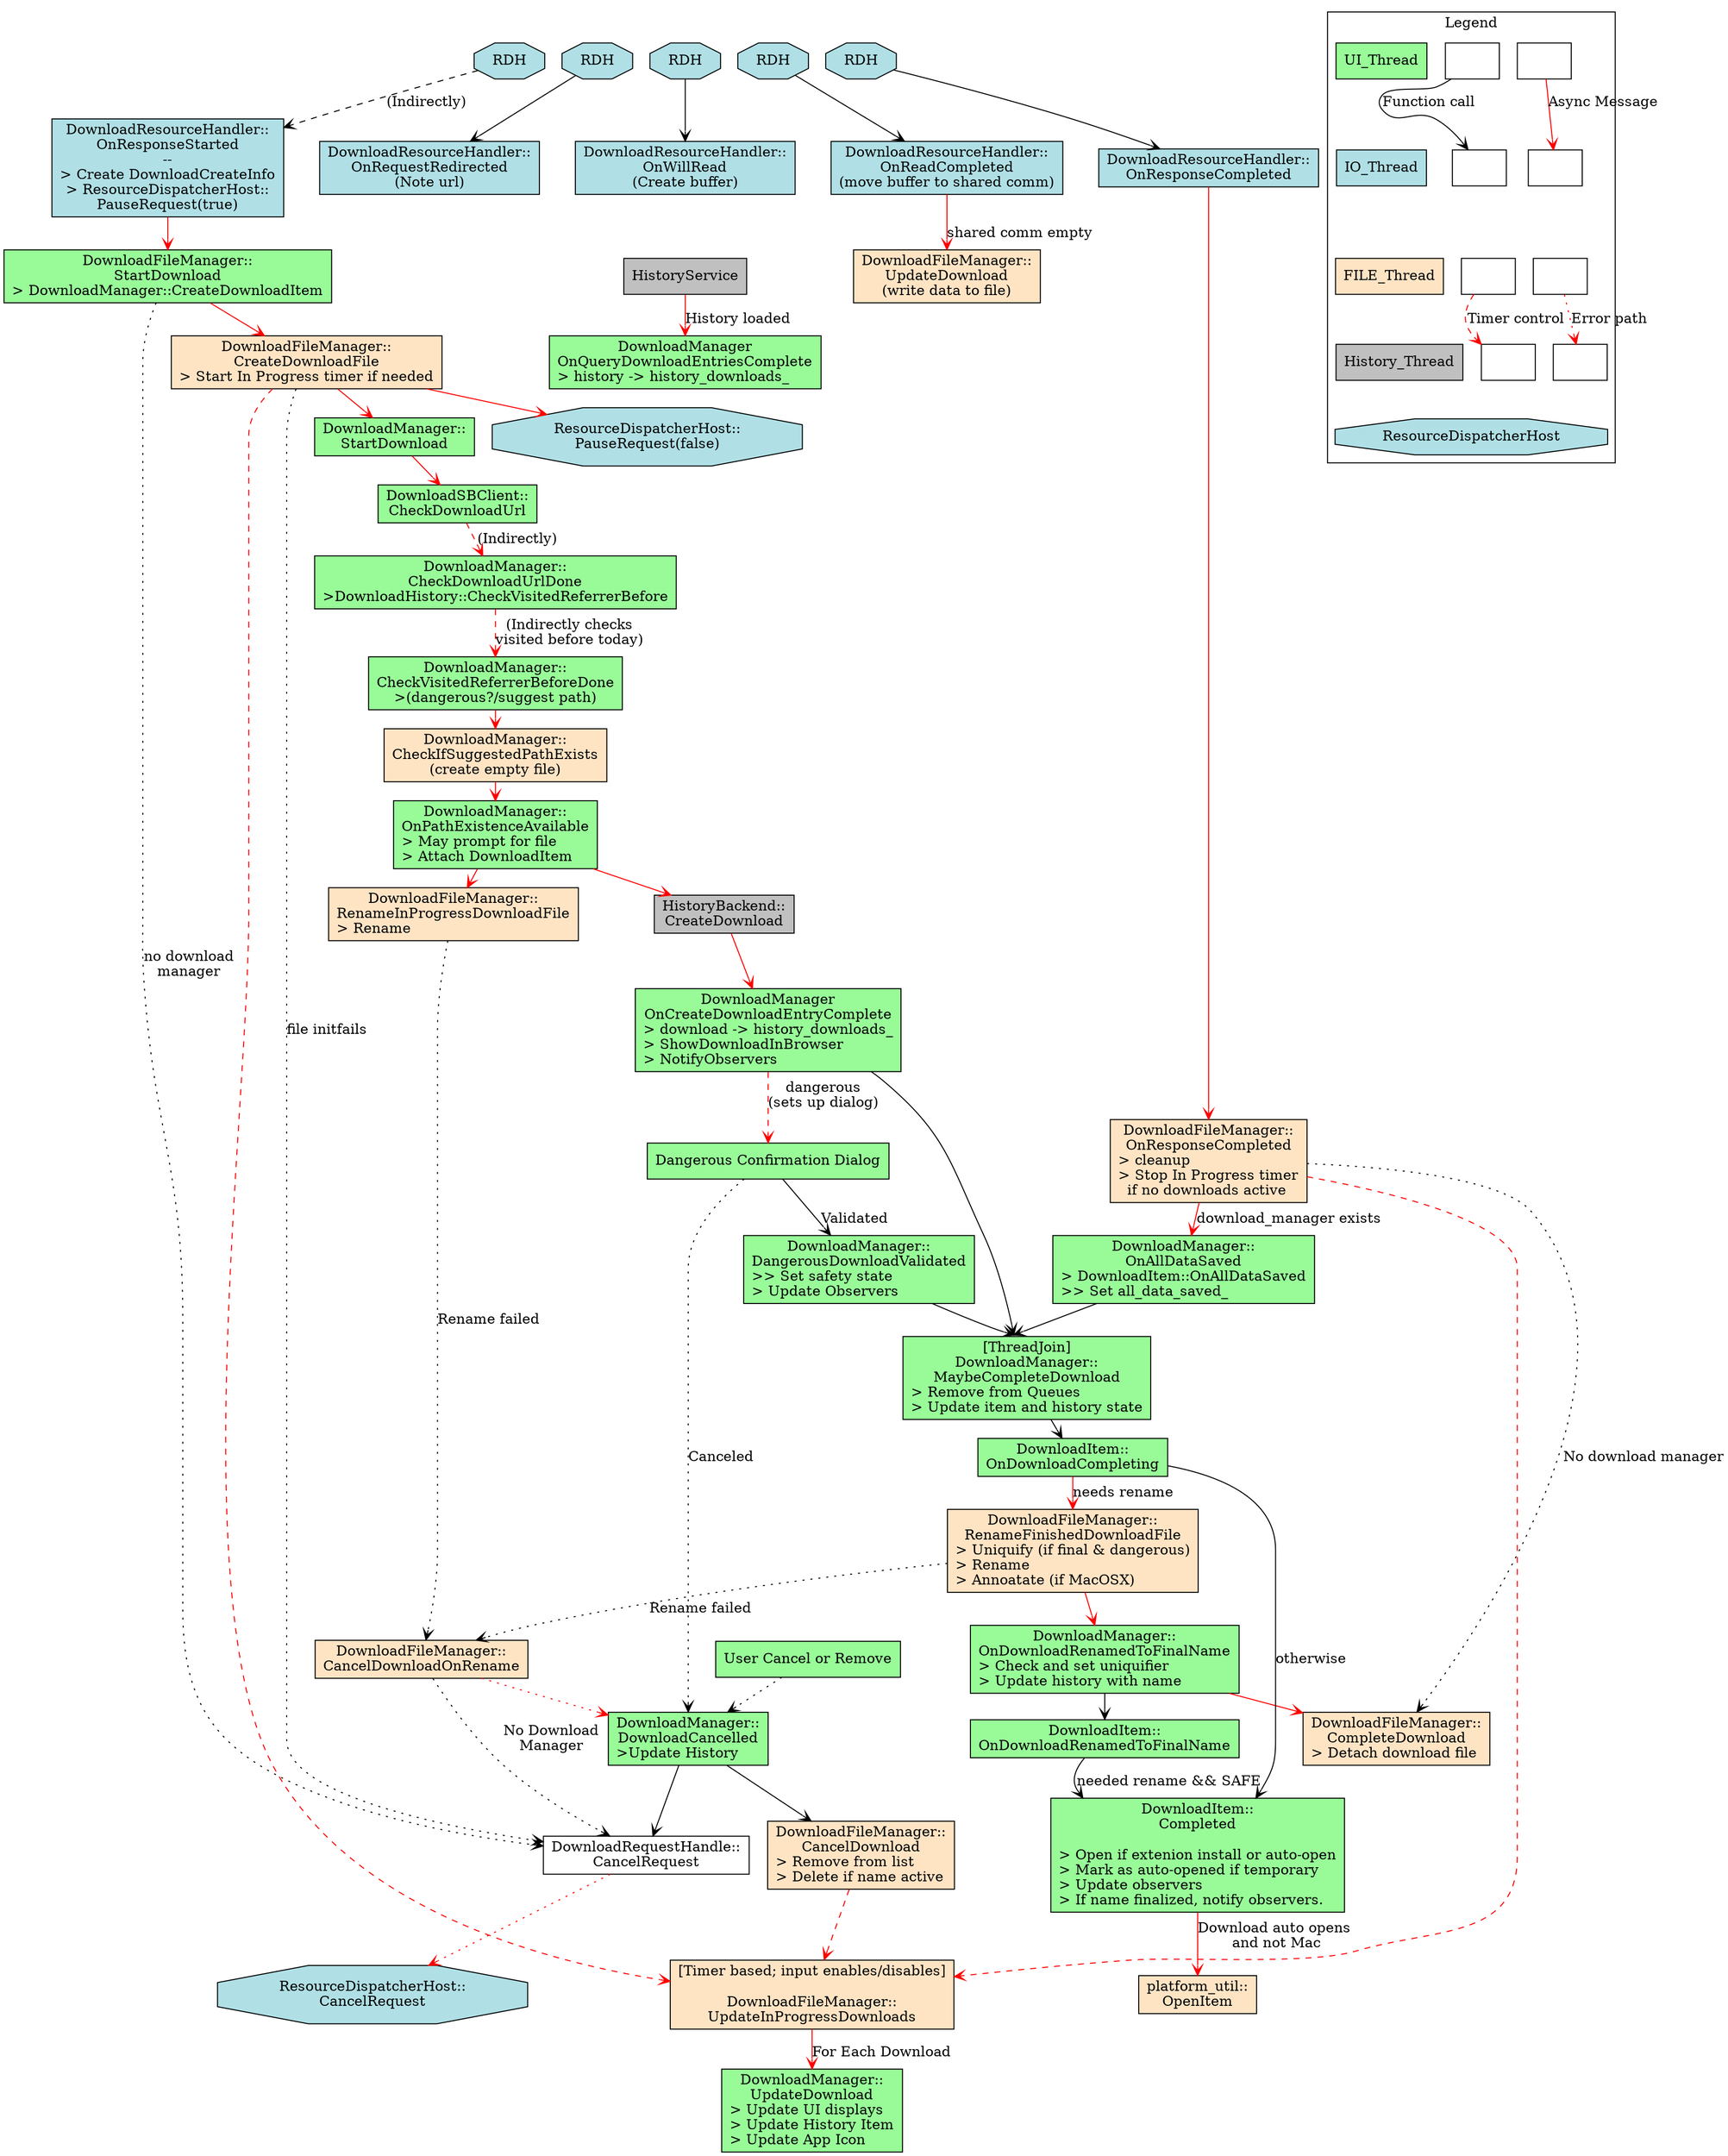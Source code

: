 // -*- backup-by-copying: t -*- 

digraph Download_Startup {
  ranksep=0.25;
  node [shape=box,style=filled];
  edge [arrowhead="vee",color=red];

  // Node naming convention:
  //	* Named by initial routine executed in box.
  // 	* That routine is named by <classabbrev>_<routinename>
  //	* Class abbreivations are:
  //		* RDH: ResourceDispatcherHost
  //		* DRH: DownloadResourceHandler
  //		* DFM: DownloadFileManager
  //		* DM: DownloadManager
  //		* HB: HistoryBackend
  //		* DI: DownloadItem
  //		* du: download_util::

  node [shape=octagon,fillcolor=powderblue];
  subgraph cluster_RDHTriggers {
    rank=same;
    color=invis;
    node [label="RDH"];
    RDH_OnResponseStarted;
    RDH_OnRequestRedirected;
    RDH_OnWillRead;
    RDH_OnReadCompleted;
    RDH_OnResponseCompleted;
  };
  RDH_CancelRequest [label="ResourceDispatcherHost::\nCancelRequest"];

  node [shape=box];

  node [fillcolor=powderblue];		// Other IO thread stuff.
  DRH_OnResponseStarted [label="DownloadResourceHandler::\nOnResponseStarted\n--\n> Create DownloadCreateInfo\n> ResourceDispatcherHost::\nPauseRequest(true)"];
  DRH_OnWillRead [style=filled, fillcolor=powderblue, label="DownloadResourceHandler::\nOnWillRead\n(Create buffer)"];
  DRH_OnRequestRedirected [label="DownloadResourceHandler::\nOnRequestRedirected\n(Note url)"];
  DRH_OnReadCompleted [label="DownloadResourceHandler::\nOnReadCompleted\n(move buffer to shared comm)"];
  DRH_OnResponseCompleted [label="DownloadResourceHandler::\nOnResponseCompleted"];

  RDH_PauseRequest [fillcolor=powderblue,style=filled, label="ResourceDispatcherHost::\nPauseRequest(false)",shape=octagon];

  node [fillcolor=palegreen];		// UI Thread
  DM_OnQueryDownloadEntriesComplete [label="DownloadManager\nOnQueryDownloadEntriesComplete\n> history -> history_downloads_\l"];
  DFM_StartDownload [label="DownloadFileManager::\nStartDownload\n> DownloadManager::CreateDownloadItem\l"];
  DM_UpdateDownload [label="DownloadManager::\nUpdateDownload\n> Update UI displays\l> Update History Item\l> Update App Icon\l"];
  DM_StartDownload [label="DownloadManager::\nStartDownload\n"];
  DM_OnPathExistenceAvailable [label="DownloadManager::\nOnPathExistenceAvailable\n> May prompt for file\l> Attach DownloadItem\l"];
  DM_OnDownloadRenamedToFinalName [label="DownloadManager::\nOnDownloadRenamedToFinalName\n> Check and set uniquifier\l> Update history with name\l"];
  DM_DownloadCancelled [label="DownloadManager::\nDownloadCancelled\n>Update History\l"];
  DI_OnDownloadRenamedToFinalName [label="DownloadItem::\nOnDownloadRenamedToFinalName"];
  DM_OnAllDataSaved [label="DownloadManager::\nOnAllDataSaved\n> DownloadItem::OnAllDataSaved\l>> Set all_data_saved_\l"];
  DM_MaybeCompleteDownload [label="[ThreadJoin]\nDownloadManager::\nMaybeCompleteDownload\n> Remove from Queues\l> Update item and history state\l"];
  DI_OnDownloadCompleting [label="DownloadItem::\nOnDownloadCompleting"];
  User_Cancel [label="User Cancel or Remove"];
  DI_Completed [label="DownloadItem::\nCompleted\n\n> Open if extenion install or auto-open\l> Mark as auto-opened if temporary\l> Update observers\l> If name finalized, notify observers.\l"];
  DM_OnCreateDownloadEntryComplete [label="DownloadManager\nOnCreateDownloadEntryComplete\n> download -> history_downloads_\l> ShowDownloadInBrowser\l> NotifyObservers\l"];
  DM_DangerousDownloadValidated [label="DownloadManager::\nDangerousDownloadValidated\n>> Set safety state\l> Update Observers\l"];
  DangerousConfirmationDialog [label="Dangerous Confirmation Dialog"];
  DSBC_CheckDownloadUrl [label="DownloadSBClient::\nCheckDownloadUrl"];
  DM_CheckDownloadUrlDone [label="DownloadManager::\nCheckDownloadUrlDone\n>DownloadHistory::CheckVisitedReferrerBefore"];

  DM_CheckVisitedReferrerBeforeDone [label="DownloadManager::\nCheckVisitedReferrerBeforeDone\n>(dangerous?/suggest path)"];

  node [fillcolor=grey];	   // History/database thread
  HistoryService [label="HistoryService"];
  HistoryBackend_CreateDownload [fillcolor=grey,label="HistoryBackend::\nCreateDownload"];
  
  node [fillcolor=bisque];	// FILE Thread
  DFM_CreateDownloadFile [label="DownloadFileManager::\nCreateDownloadFile\n> Start In Progress timer if needed\l"];
  DFM_UpdateInProgressDownloads [label="[Timer based; input enables/disables]\n\nDownloadFileManager::\nUpdateInProgressDownloads"];
  DM_CheckIfSuggestedPathExists [label="DownloadManager::\nCheckIfSuggestedPathExists\n(create empty file)"];
  DFM_UpdateDownload [label="DownloadFileManager::\nUpdateDownload\n(write data to file)"];
  DFM_OnResponseCompleted [label="DownloadFileManager::\nOnResponseCompleted\n> cleanup\l> Stop In Progress timer\l  if no downloads active\l"];
  DFM_CancelDownload [label="DownloadFileManager::\nCancelDownload\n> Remove from list\l> Delete if name active\l"];
  OpenItem [label="platform_util::\nOpenItem"];
  DFM_RenameInProgressDownloadFile [label="DownloadFileManager::\nRenameInProgressDownloadFile\n> Rename\l"];
  DFM_RenameFinishedDownloadFile [label="DownloadFileManager::\nRenameFinishedDownloadFile\n> Uniquify (if final & dangerous)\l> Rename\l> Annoatate (if MacOSX)\l"];
  DFM_CancelDownloadOnRename [label="DownloadFileManager::\nCancelDownloadOnRename\n"];
  DFM_CompleteDownload [label="DownloadFileManager::\nCompleteDownload\n> Detach download file\l"];

  node [fillcolor=white];
  DRH_CancelRequest [label="DownloadRequestHandle::\nCancelRequest"];

  // Relationships

  // Function calls
  edge [color=black];

  // 	ResourceDispatcherHost to DownloadResourceHandler
  RDH_OnResponseStarted -> DRH_OnResponseStarted [label="(Indirectly)",style=dashed];
  RDH_OnRequestRedirected -> DRH_OnRequestRedirected;
  RDH_OnWillRead -> DRH_OnWillRead;
  RDH_OnReadCompleted -> DRH_OnReadCompleted;
  RDH_OnResponseCompleted -> DRH_OnResponseCompleted;

  // Different thread pathways.
  edge [color=red];   // Will have some function calls.

  // 	Initialilization path
  DRH_OnResponseStarted -> DFM_StartDownload;
  DFM_StartDownload -> DFM_CreateDownloadFile;
  DFM_CreateDownloadFile -> DM_StartDownload;
  DM_StartDownload -> DSBC_CheckDownloadUrl;
  DSBC_CheckDownloadUrl -> DM_CheckDownloadUrlDone [label="(Indirectly)",style=dashed];
  DM_CheckDownloadUrlDone -> DM_CheckVisitedReferrerBeforeDone [label="(Indirectly checks\nvisited before today)",style=dashed];
  DM_CheckVisitedReferrerBeforeDone -> DM_CheckIfSuggestedPathExists;
  DM_CheckIfSuggestedPathExists -> DM_OnPathExistenceAvailable;
  DM_OnPathExistenceAvailable -> HistoryBackend_CreateDownload -> DM_OnCreateDownloadEntryComplete;
  DM_OnCreateDownloadEntryComplete -> DM_MaybeCompleteDownload [color=black,samehead="join"];
  DM_OnCreateDownloadEntryComplete -> DangerousConfirmationDialog [style=dashed, label="dangerous\n(sets up dialog)"];
  DFM_CreateDownloadFile -> RDH_PauseRequest;

  // 	Completion path
  DRH_OnResponseCompleted -> DFM_OnResponseCompleted;
  DFM_OnResponseCompleted -> DM_OnAllDataSaved [label="download_manager exists"];
  DM_OnAllDataSaved -> DM_MaybeCompleteDownload [color=black,samehead="join"];


  //	Read path
  DRH_OnReadCompleted -> DFM_UpdateDownload [label="shared comm empty"];
  
  // 	Intermediate/final file renaming
  DM_OnPathExistenceAvailable -> DFM_RenameInProgressDownloadFile;
  
  //	Safe download completion path
  DM_MaybeCompleteDownload -> DI_OnDownloadCompleting [color=black];
  DI_OnDownloadCompleting -> DI_Completed [label="otherwise",color=black]; // Diagram looks much better without???
  DI_OnDownloadCompleting -> DFM_RenameFinishedDownloadFile [label="needs rename"];
  DFM_RenameFinishedDownloadFile -> DM_OnDownloadRenamedToFinalName;
  DM_OnDownloadRenamedToFinalName -> DFM_CompleteDownload [color=red];
  DM_OnDownloadRenamedToFinalName -> DI_OnDownloadRenamedToFinalName [color=black];
  DI_OnDownloadRenamedToFinalName -> DI_Completed [color=black,label="needed rename && SAFE"];
  DI_Completed -> OpenItem [label="Download auto opens\n and not Mac"];

  // 	Dangerous download completion path
  DangerousConfirmationDialog -> DM_DangerousDownloadValidated [label="Validated",color=black];
  DM_DangerousDownloadValidated -> DM_MaybeCompleteDownload [color=black,samehead="join"];

  // 	History Initialization
  HistoryService -> DM_OnQueryDownloadEntriesComplete [label="History loaded"];

  // 	Error pathways
  edge [style=dotted];
  DFM_StartDownload -> DRH_CancelRequest [label="no download\nmanager",color=black];
  DFM_CreateDownloadFile -> DRH_CancelRequest [label="file init\fails",color=black];
  User_Cancel -> DM_DownloadCancelled [color=black];
  DangerousConfirmationDialog -> DM_DownloadCancelled [label="Canceled",color=black];
  DFM_RenameInProgressDownloadFile -> DFM_CancelDownloadOnRename [color=black, label="Rename failed"];
  DFM_CancelDownloadOnRename -> DM_DownloadCancelled [color=red];
  DFM_CancelDownloadOnRename -> DRH_CancelRequest [label="No Download\nManager",color=black];
  DFM_RenameFinishedDownloadFile -> DFM_CancelDownloadOnRename [color=black,label="Rename failed"];
  DFM_OnResponseCompleted -> DFM_CompleteDownload [color=black,weight=0,label="No download manager"];
  DRH_CancelRequest -> RDH_CancelRequest;

  edge [style=solid,color=black];
  DM_DownloadCancelled -> DRH_CancelRequest;
  DM_DownloadCancelled -> DFM_CancelDownload;

  //	Timer control
  edge [style=dashed,color=red];
  DFM_CreateDownloadFile -> DFM_UpdateInProgressDownloads;
  DFM_OnResponseCompleted -> DFM_UpdateInProgressDownloads;
  DFM_CancelDownload -> DFM_UpdateInProgressDownloads;
  DFM_UpdateInProgressDownloads -> DM_UpdateDownload [label="For Each Download",style=solid];

  // Layout control
  edge [style=invis];
  DRH_OnWillRead -> HistoryService;
  DRH_OnResponseStarted -> DRH_OnRequestRedirected -> DRH_OnWillRead -> DRH_OnReadCompleted -> DRH_OnResponseCompleted;

  subgraph cluster_cancel_pathway {
    color=invis;
    DRH_CancelRequest;
    DFM_CancelDownload;
    DM_DownloadCancelled;
    User_Cancel;
    DFM_UpdateInProgressDownloads;
  };

  subgraph drh {
    rank=same;
    DRH_OnResponseStarted;
    DRH_OnResponseCompleted;
    DRH_OnRequestRedirected;
    DRH_OnWillRead;
    DRH_OnReadCompleted;
  };

  subgraph cluster_legend {
    label="Legend";
    edge [style=normal];
    blank1 [label="",style=filled,fillcolor=white];
    blank2 [label="",style=filled,fillcolor=white];
    blank3 [label="",style=filled,fillcolor=white];
    blank4 [label="",style=filled,fillcolor=white];
    blank5 [label="",style=filled,fillcolor=white];
    blank6 [label="",style=filled,fillcolor=white];
    blank7 [label="",style=filled,fillcolor=white];
    blank8 [label="",style=filled,fillcolor=white];
    UI_Thread [style=filled,fillcolor=palegreen];		  
    IO_Thread [style=filled, fillcolor=powderblue];
    blank3->blank4 [color=black,label="Function call"]
    blank1 -> blank2 [color=red,label="Async Message"];
    blank2->blank5 [color=invis];
    blank4->blank7 [color=invis];
    blank5->blank6 [color=red,style=dotted,label="Error path"];
    blank7->blank8 [color=red,style=dashed,label="Timer control"]
    FILE_Thread [style=filled, fillcolor=bisque];
    History_Thread [style=filled, fillcolor=grey];
    ResourceDispatcherHost [shape=octagon,style=filled,fillcolor=powderblue];
    UI_Thread -> IO_Thread -> FILE_Thread -> History_Thread -> ResourceDispatcherHost  [style=invis,weight=10];
  };
}

